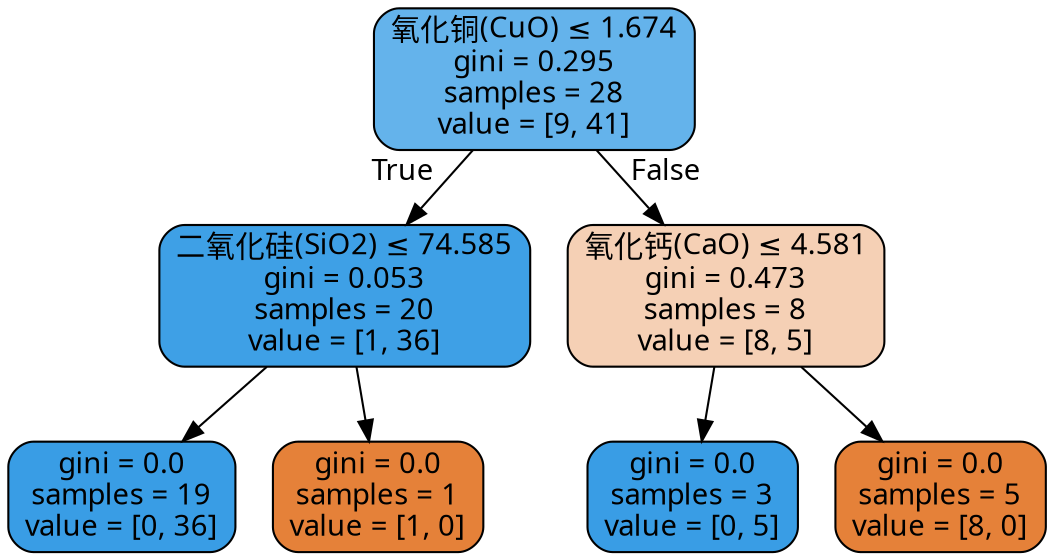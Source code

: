 digraph Tree {
node [shape=box, style="filled, rounded", color="black", fontname="DengXian"] ;
edge [fontname="DengXian"] ;
0 [label=<氧化铜(CuO) &le; 1.674<br/>gini = 0.295<br/>samples = 28<br/>value = [9, 41]>, fillcolor="#64b3eb"] ;
1 [label=<二氧化硅(SiO2) &le; 74.585<br/>gini = 0.053<br/>samples = 20<br/>value = [1, 36]>, fillcolor="#3ea0e6"] ;
0 -> 1 [labeldistance=2.5, labelangle=45, headlabel="True"] ;
2 [label=<gini = 0.0<br/>samples = 19<br/>value = [0, 36]>, fillcolor="#399de5"] ;
1 -> 2 ;
3 [label=<gini = 0.0<br/>samples = 1<br/>value = [1, 0]>, fillcolor="#e58139"] ;
1 -> 3 ;
4 [label=<氧化钙(CaO) &le; 4.581<br/>gini = 0.473<br/>samples = 8<br/>value = [8, 5]>, fillcolor="#f5d0b5"] ;
0 -> 4 [labeldistance=2.5, labelangle=-45, headlabel="False"] ;
5 [label=<gini = 0.0<br/>samples = 3<br/>value = [0, 5]>, fillcolor="#399de5"] ;
4 -> 5 ;
6 [label=<gini = 0.0<br/>samples = 5<br/>value = [8, 0]>, fillcolor="#e58139"] ;
4 -> 6 ;
}
